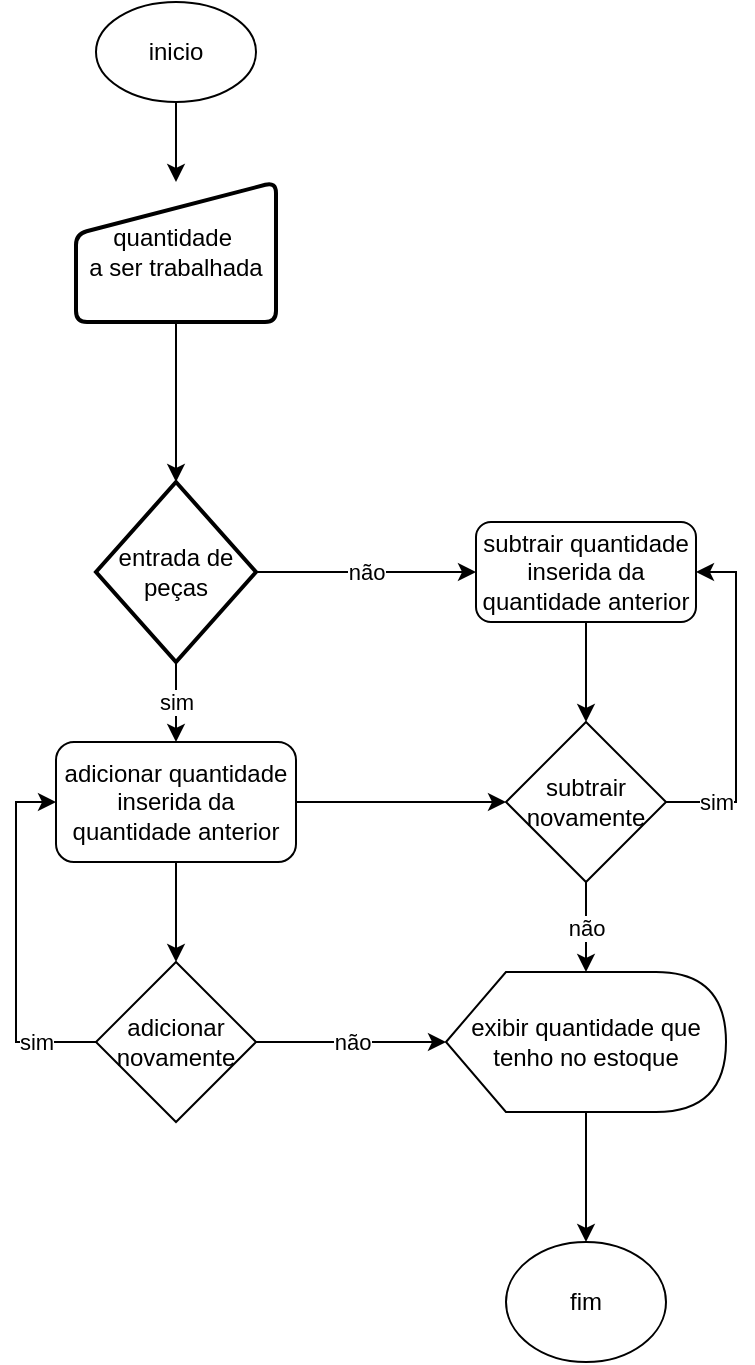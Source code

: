 <mxfile version="21.2.9" type="github">
  <diagram name="Page-1" id="74e2e168-ea6b-b213-b513-2b3c1d86103e">
    <mxGraphModel dx="794" dy="480" grid="1" gridSize="10" guides="1" tooltips="1" connect="1" arrows="1" fold="1" page="1" pageScale="1" pageWidth="1100" pageHeight="850" background="none" math="0" shadow="0">
      <root>
        <mxCell id="0" />
        <mxCell id="1" parent="0" />
        <mxCell id="Epcr0NqpTSliN9Ygm-L9-17" value="" style="edgeStyle=orthogonalEdgeStyle;rounded=0;orthogonalLoop=1;jettySize=auto;html=1;" edge="1" parent="1" source="Epcr0NqpTSliN9Ygm-L9-2" target="Epcr0NqpTSliN9Ygm-L9-5">
          <mxGeometry relative="1" as="geometry" />
        </mxCell>
        <mxCell id="Epcr0NqpTSliN9Ygm-L9-2" value="inicio" style="ellipse;whiteSpace=wrap;html=1;" vertex="1" parent="1">
          <mxGeometry x="60" y="10" width="80" height="50" as="geometry" />
        </mxCell>
        <mxCell id="Epcr0NqpTSliN9Ygm-L9-18" value="" style="edgeStyle=orthogonalEdgeStyle;rounded=0;orthogonalLoop=1;jettySize=auto;html=1;" edge="1" parent="1" source="Epcr0NqpTSliN9Ygm-L9-5" target="Epcr0NqpTSliN9Ygm-L9-6">
          <mxGeometry relative="1" as="geometry" />
        </mxCell>
        <mxCell id="Epcr0NqpTSliN9Ygm-L9-5" value="quantidade&amp;nbsp;&lt;br&gt;a ser trabalhada" style="html=1;strokeWidth=2;shape=manualInput;whiteSpace=wrap;rounded=1;size=26;arcSize=11;" vertex="1" parent="1">
          <mxGeometry x="50" y="100" width="100" height="70" as="geometry" />
        </mxCell>
        <mxCell id="Epcr0NqpTSliN9Ygm-L9-19" value="sim" style="edgeStyle=orthogonalEdgeStyle;rounded=0;orthogonalLoop=1;jettySize=auto;html=1;" edge="1" parent="1" source="Epcr0NqpTSliN9Ygm-L9-6" target="Epcr0NqpTSliN9Ygm-L9-8">
          <mxGeometry relative="1" as="geometry" />
        </mxCell>
        <mxCell id="Epcr0NqpTSliN9Ygm-L9-22" value="não" style="edgeStyle=orthogonalEdgeStyle;rounded=0;orthogonalLoop=1;jettySize=auto;html=1;" edge="1" parent="1" source="Epcr0NqpTSliN9Ygm-L9-6" target="Epcr0NqpTSliN9Ygm-L9-7">
          <mxGeometry relative="1" as="geometry" />
        </mxCell>
        <mxCell id="Epcr0NqpTSliN9Ygm-L9-6" value="entrada de peças" style="strokeWidth=2;html=1;shape=mxgraph.flowchart.decision;whiteSpace=wrap;" vertex="1" parent="1">
          <mxGeometry x="60" y="250" width="80" height="90" as="geometry" />
        </mxCell>
        <mxCell id="Epcr0NqpTSliN9Ygm-L9-23" value="" style="edgeStyle=orthogonalEdgeStyle;rounded=0;orthogonalLoop=1;jettySize=auto;html=1;" edge="1" parent="1" source="Epcr0NqpTSliN9Ygm-L9-7" target="Epcr0NqpTSliN9Ygm-L9-10">
          <mxGeometry relative="1" as="geometry" />
        </mxCell>
        <mxCell id="Epcr0NqpTSliN9Ygm-L9-7" value="subtrair quantidade inserida da quantidade anterior" style="rounded=1;whiteSpace=wrap;html=1;" vertex="1" parent="1">
          <mxGeometry x="250" y="270" width="110" height="50" as="geometry" />
        </mxCell>
        <mxCell id="Epcr0NqpTSliN9Ygm-L9-20" value="" style="edgeStyle=orthogonalEdgeStyle;rounded=0;orthogonalLoop=1;jettySize=auto;html=1;" edge="1" parent="1" source="Epcr0NqpTSliN9Ygm-L9-8" target="Epcr0NqpTSliN9Ygm-L9-9">
          <mxGeometry relative="1" as="geometry" />
        </mxCell>
        <mxCell id="Epcr0NqpTSliN9Ygm-L9-28" value="" style="edgeStyle=orthogonalEdgeStyle;rounded=0;orthogonalLoop=1;jettySize=auto;html=1;" edge="1" parent="1" source="Epcr0NqpTSliN9Ygm-L9-8" target="Epcr0NqpTSliN9Ygm-L9-10">
          <mxGeometry relative="1" as="geometry" />
        </mxCell>
        <mxCell id="Epcr0NqpTSliN9Ygm-L9-8" value="adicionar quantidade inserida da quantidade anterior" style="rounded=1;whiteSpace=wrap;html=1;" vertex="1" parent="1">
          <mxGeometry x="40" y="380" width="120" height="60" as="geometry" />
        </mxCell>
        <mxCell id="Epcr0NqpTSliN9Ygm-L9-25" value="sim" style="edgeStyle=orthogonalEdgeStyle;rounded=0;orthogonalLoop=1;jettySize=auto;html=1;entryX=0;entryY=0.5;entryDx=0;entryDy=0;" edge="1" parent="1" source="Epcr0NqpTSliN9Ygm-L9-9" target="Epcr0NqpTSliN9Ygm-L9-8">
          <mxGeometry x="-0.667" relative="1" as="geometry">
            <Array as="points">
              <mxPoint x="20" y="530" />
              <mxPoint x="20" y="410" />
            </Array>
            <mxPoint as="offset" />
          </mxGeometry>
        </mxCell>
        <mxCell id="Epcr0NqpTSliN9Ygm-L9-27" value="não" style="edgeStyle=orthogonalEdgeStyle;rounded=0;orthogonalLoop=1;jettySize=auto;html=1;" edge="1" parent="1" source="Epcr0NqpTSliN9Ygm-L9-9" target="Epcr0NqpTSliN9Ygm-L9-11">
          <mxGeometry relative="1" as="geometry" />
        </mxCell>
        <mxCell id="Epcr0NqpTSliN9Ygm-L9-9" value="adicionar novamente" style="rhombus;whiteSpace=wrap;html=1;" vertex="1" parent="1">
          <mxGeometry x="60" y="490" width="80" height="80" as="geometry" />
        </mxCell>
        <mxCell id="Epcr0NqpTSliN9Ygm-L9-24" value="sim" style="edgeStyle=orthogonalEdgeStyle;rounded=0;orthogonalLoop=1;jettySize=auto;html=1;entryX=1;entryY=0.5;entryDx=0;entryDy=0;" edge="1" parent="1" source="Epcr0NqpTSliN9Ygm-L9-10" target="Epcr0NqpTSliN9Ygm-L9-7">
          <mxGeometry x="-0.706" relative="1" as="geometry">
            <Array as="points">
              <mxPoint x="380" y="410" />
              <mxPoint x="380" y="295" />
            </Array>
            <mxPoint as="offset" />
          </mxGeometry>
        </mxCell>
        <mxCell id="Epcr0NqpTSliN9Ygm-L9-29" value="não" style="edgeStyle=orthogonalEdgeStyle;rounded=0;orthogonalLoop=1;jettySize=auto;html=1;" edge="1" parent="1" source="Epcr0NqpTSliN9Ygm-L9-10" target="Epcr0NqpTSliN9Ygm-L9-11">
          <mxGeometry relative="1" as="geometry" />
        </mxCell>
        <mxCell id="Epcr0NqpTSliN9Ygm-L9-10" value="subtrair novamente" style="rhombus;whiteSpace=wrap;html=1;" vertex="1" parent="1">
          <mxGeometry x="265" y="370" width="80" height="80" as="geometry" />
        </mxCell>
        <mxCell id="Epcr0NqpTSliN9Ygm-L9-30" value="" style="edgeStyle=orthogonalEdgeStyle;rounded=0;orthogonalLoop=1;jettySize=auto;html=1;" edge="1" parent="1" source="Epcr0NqpTSliN9Ygm-L9-11" target="Epcr0NqpTSliN9Ygm-L9-12">
          <mxGeometry relative="1" as="geometry" />
        </mxCell>
        <mxCell id="Epcr0NqpTSliN9Ygm-L9-11" value="exibir quantidade que tenho no estoque" style="shape=display;whiteSpace=wrap;html=1;size=0.214;" vertex="1" parent="1">
          <mxGeometry x="235" y="495" width="140" height="70" as="geometry" />
        </mxCell>
        <mxCell id="Epcr0NqpTSliN9Ygm-L9-12" value="fim" style="ellipse;whiteSpace=wrap;html=1;" vertex="1" parent="1">
          <mxGeometry x="265" y="630" width="80" height="60" as="geometry" />
        </mxCell>
      </root>
    </mxGraphModel>
  </diagram>
</mxfile>
